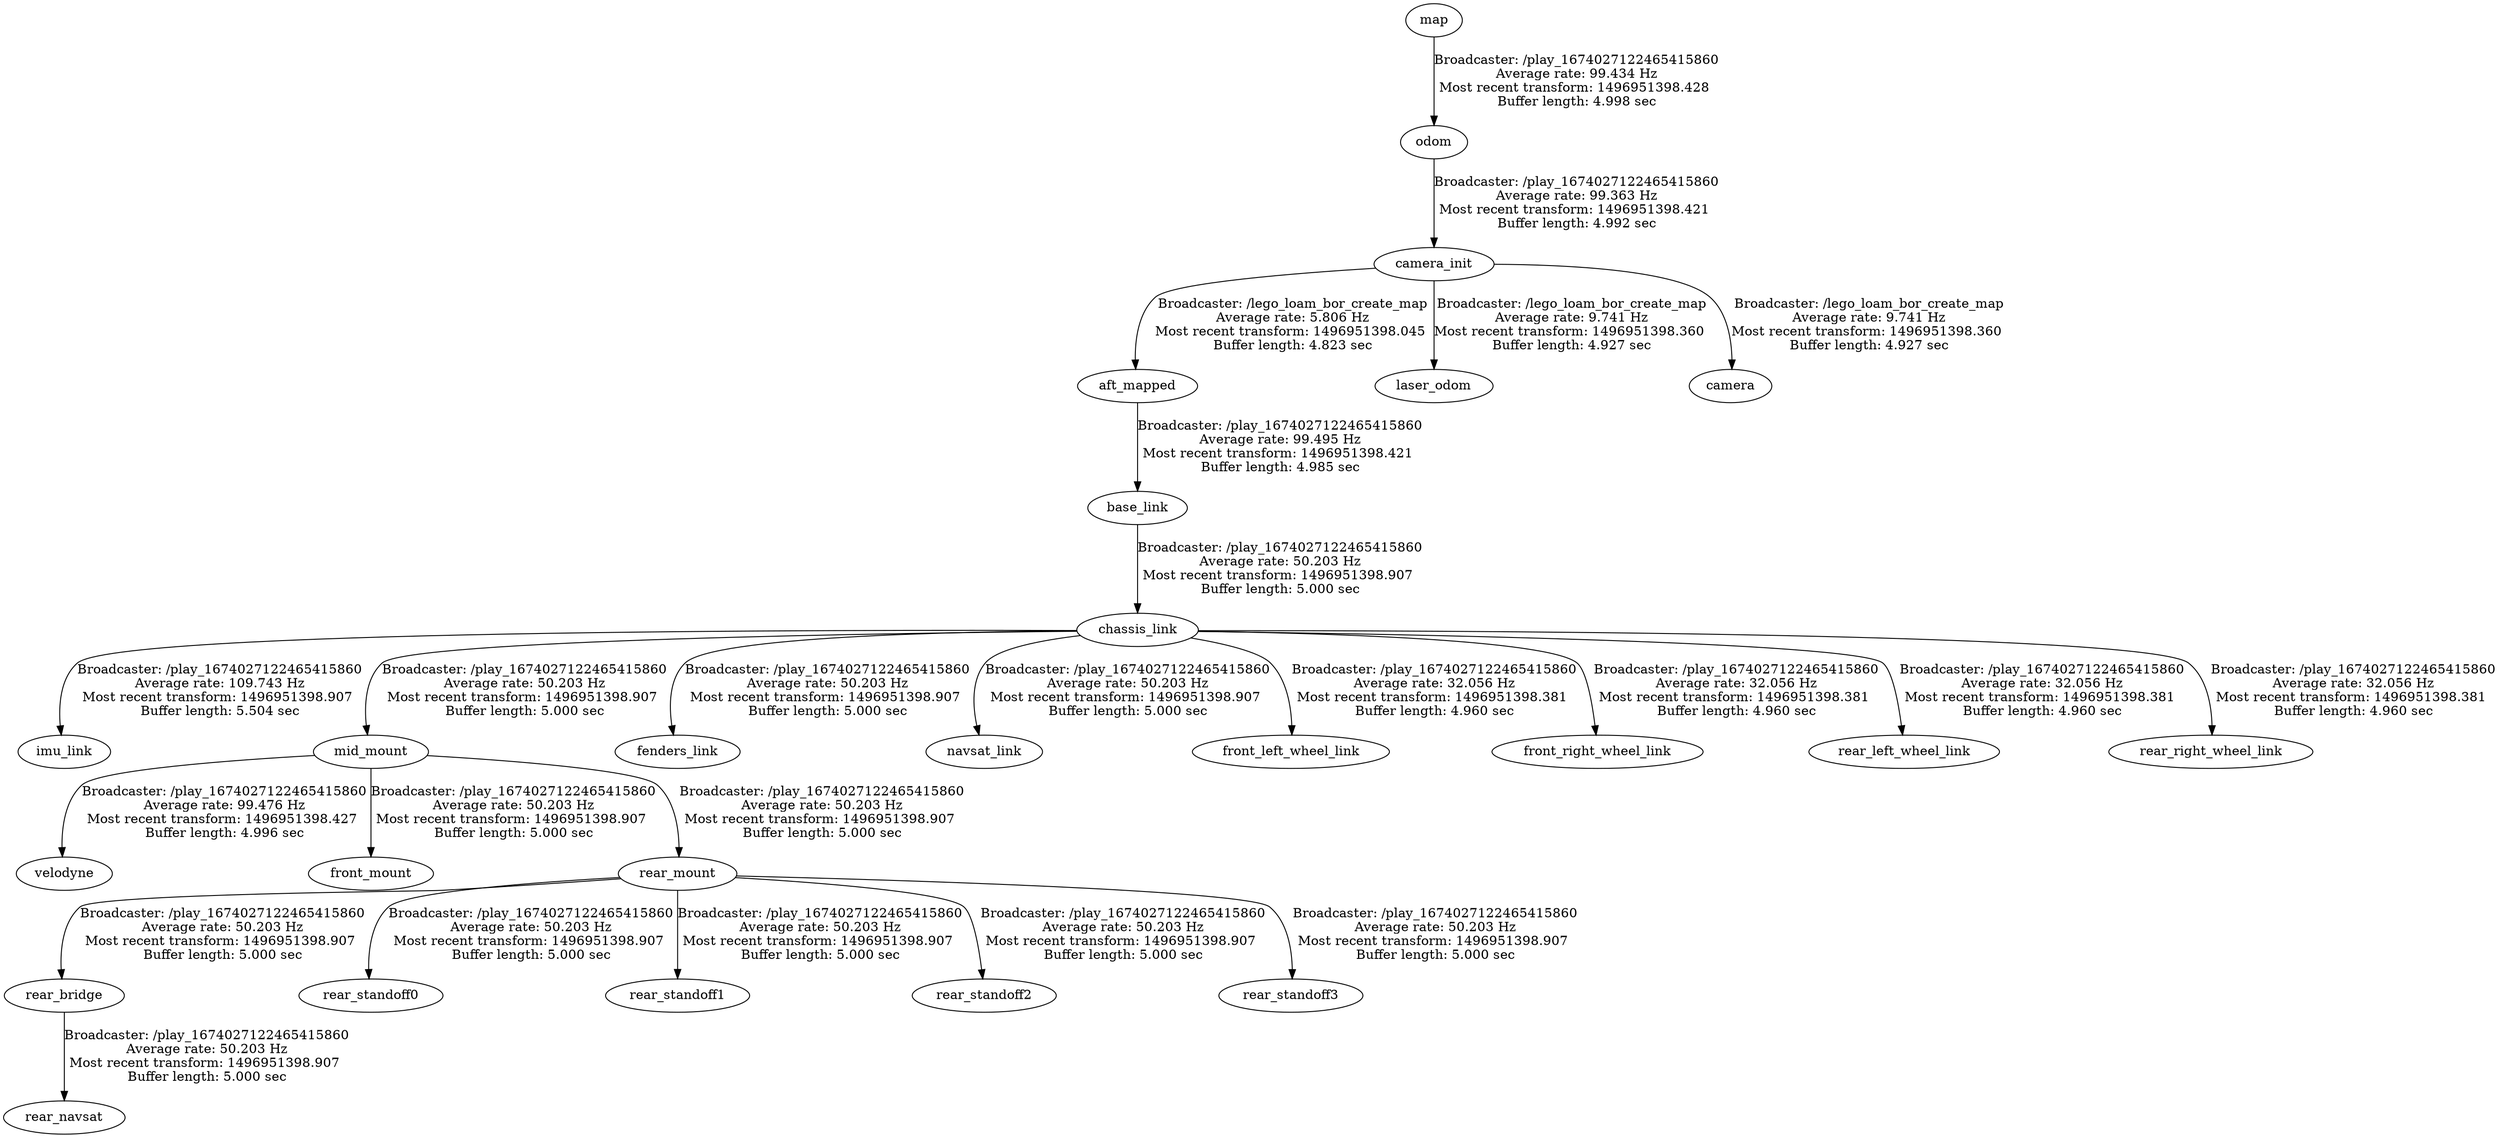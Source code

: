 digraph G {
"odom" -> "camera_init"[label="Broadcaster: /play_1674027122465415860\nAverage rate: 99.363 Hz\nMost recent transform: 1496951398.421 \nBuffer length: 4.992 sec\n"];
"map" -> "odom"[label="Broadcaster: /play_1674027122465415860\nAverage rate: 99.434 Hz\nMost recent transform: 1496951398.428 \nBuffer length: 4.998 sec\n"];
"chassis_link" -> "imu_link"[label="Broadcaster: /play_1674027122465415860\nAverage rate: 109.743 Hz\nMost recent transform: 1496951398.907 \nBuffer length: 5.504 sec\n"];
"mid_mount" -> "velodyne"[label="Broadcaster: /play_1674027122465415860\nAverage rate: 99.476 Hz\nMost recent transform: 1496951398.427 \nBuffer length: 4.996 sec\n"];
"chassis_link" -> "mid_mount"[label="Broadcaster: /play_1674027122465415860\nAverage rate: 50.203 Hz\nMost recent transform: 1496951398.907 \nBuffer length: 5.000 sec\n"];
"aft_mapped" -> "base_link"[label="Broadcaster: /play_1674027122465415860\nAverage rate: 99.495 Hz\nMost recent transform: 1496951398.421 \nBuffer length: 4.985 sec\n"];
"camera_init" -> "aft_mapped"[label="Broadcaster: /lego_loam_bor_create_map\nAverage rate: 5.806 Hz\nMost recent transform: 1496951398.045 \nBuffer length: 4.823 sec\n"];
"base_link" -> "chassis_link"[label="Broadcaster: /play_1674027122465415860\nAverage rate: 50.203 Hz\nMost recent transform: 1496951398.907 \nBuffer length: 5.000 sec\n"];
"chassis_link" -> "fenders_link"[label="Broadcaster: /play_1674027122465415860\nAverage rate: 50.203 Hz\nMost recent transform: 1496951398.907 \nBuffer length: 5.000 sec\n"];
"mid_mount" -> "front_mount"[label="Broadcaster: /play_1674027122465415860\nAverage rate: 50.203 Hz\nMost recent transform: 1496951398.907 \nBuffer length: 5.000 sec\n"];
"chassis_link" -> "navsat_link"[label="Broadcaster: /play_1674027122465415860\nAverage rate: 50.203 Hz\nMost recent transform: 1496951398.907 \nBuffer length: 5.000 sec\n"];
"mid_mount" -> "rear_mount"[label="Broadcaster: /play_1674027122465415860\nAverage rate: 50.203 Hz\nMost recent transform: 1496951398.907 \nBuffer length: 5.000 sec\n"];
"rear_mount" -> "rear_bridge"[label="Broadcaster: /play_1674027122465415860\nAverage rate: 50.203 Hz\nMost recent transform: 1496951398.907 \nBuffer length: 5.000 sec\n"];
"rear_bridge" -> "rear_navsat"[label="Broadcaster: /play_1674027122465415860\nAverage rate: 50.203 Hz\nMost recent transform: 1496951398.907 \nBuffer length: 5.000 sec\n"];
"rear_mount" -> "rear_standoff0"[label="Broadcaster: /play_1674027122465415860\nAverage rate: 50.203 Hz\nMost recent transform: 1496951398.907 \nBuffer length: 5.000 sec\n"];
"rear_mount" -> "rear_standoff1"[label="Broadcaster: /play_1674027122465415860\nAverage rate: 50.203 Hz\nMost recent transform: 1496951398.907 \nBuffer length: 5.000 sec\n"];
"rear_mount" -> "rear_standoff2"[label="Broadcaster: /play_1674027122465415860\nAverage rate: 50.203 Hz\nMost recent transform: 1496951398.907 \nBuffer length: 5.000 sec\n"];
"rear_mount" -> "rear_standoff3"[label="Broadcaster: /play_1674027122465415860\nAverage rate: 50.203 Hz\nMost recent transform: 1496951398.907 \nBuffer length: 5.000 sec\n"];
"chassis_link" -> "front_left_wheel_link"[label="Broadcaster: /play_1674027122465415860\nAverage rate: 32.056 Hz\nMost recent transform: 1496951398.381 \nBuffer length: 4.960 sec\n"];
"chassis_link" -> "front_right_wheel_link"[label="Broadcaster: /play_1674027122465415860\nAverage rate: 32.056 Hz\nMost recent transform: 1496951398.381 \nBuffer length: 4.960 sec\n"];
"chassis_link" -> "rear_left_wheel_link"[label="Broadcaster: /play_1674027122465415860\nAverage rate: 32.056 Hz\nMost recent transform: 1496951398.381 \nBuffer length: 4.960 sec\n"];
"chassis_link" -> "rear_right_wheel_link"[label="Broadcaster: /play_1674027122465415860\nAverage rate: 32.056 Hz\nMost recent transform: 1496951398.381 \nBuffer length: 4.960 sec\n"];
"camera_init" -> "laser_odom"[label="Broadcaster: /lego_loam_bor_create_map\nAverage rate: 9.741 Hz\nMost recent transform: 1496951398.360 \nBuffer length: 4.927 sec\n"];
"camera_init" -> "camera"[label="Broadcaster: /lego_loam_bor_create_map\nAverage rate: 9.741 Hz\nMost recent transform: 1496951398.360 \nBuffer length: 4.927 sec\n"];
}